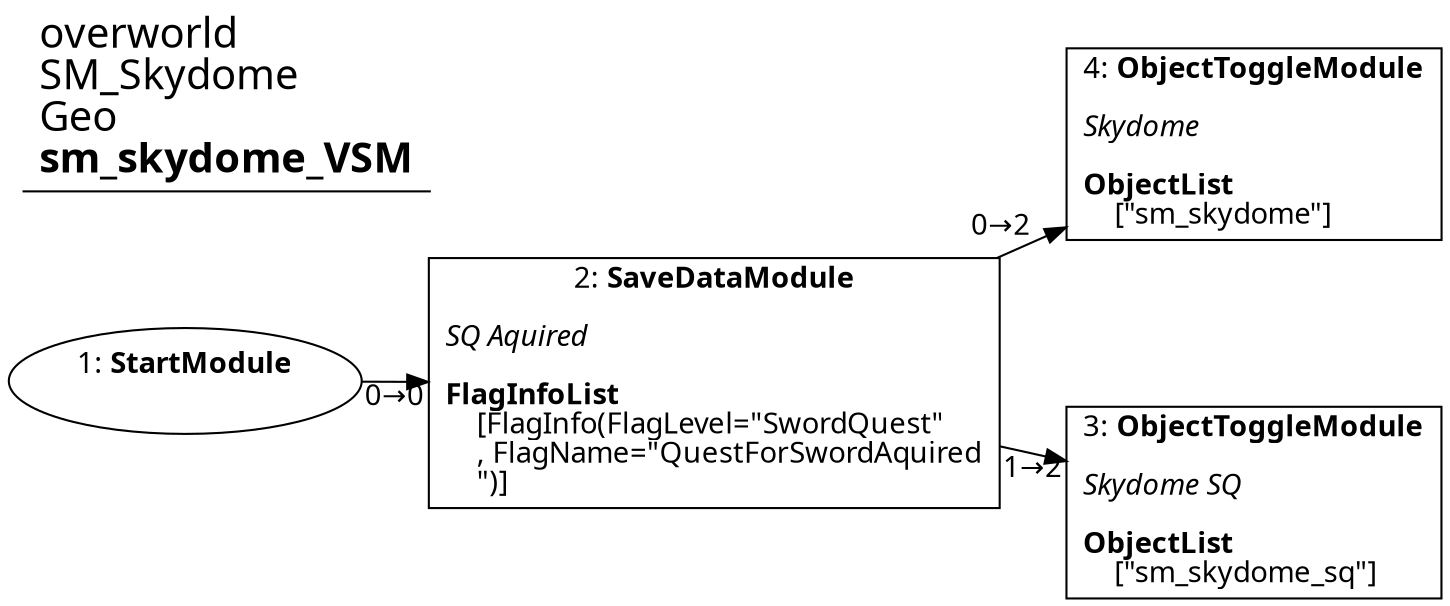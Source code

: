 digraph {
    layout = fdp;
    overlap = prism;
    sep = "+16";
    splines = spline;

    node [ shape = box ];

    graph [ fontname = "Segoe UI" ];
    node [ fontname = "Segoe UI" ];
    edge [ fontname = "Segoe UI" ];

    1 [ label = <1: <b>StartModule</b><br/><br/>> ];
    1 [ shape = oval ]
    1 [ pos = "0.22500001,-0.29200003!" ];
    1 -> 2 [ label = "0→0" ];

    2 [ label = <2: <b>SaveDataModule</b><br/><br/><i>SQ Aquired<br align="left"/></i><br align="left"/><b>FlagInfoList</b><br align="left"/>    [FlagInfo(FlagLevel=&quot;SwordQuest&quot;<br align="left"/>    , FlagName=&quot;QuestForSwordAquired<br align="left"/>    &quot;)]<br align="left"/>> ];
    2 [ pos = "0.45000002,-0.29200003!" ];
    2 -> 3 [ label = "1→2" ];
    2 -> 4 [ label = "0→2" ];

    3 [ label = <3: <b>ObjectToggleModule</b><br/><br/><i>Skydome SQ<br align="left"/></i><br align="left"/><b>ObjectList</b><br align="left"/>    [&quot;sm_skydome_sq&quot;]<br align="left"/>> ];
    3 [ pos = "0.75500005,-0.36!" ];

    4 [ label = <4: <b>ObjectToggleModule</b><br/><br/><i>Skydome<br align="left"/></i><br align="left"/><b>ObjectList</b><br align="left"/>    [&quot;sm_skydome&quot;]<br align="left"/>> ];
    4 [ pos = "0.749,-0.16000001!" ];

    title [ pos = "0.224,-0.15900001!" ];
    title [ shape = underline ];
    title [ label = <<font point-size="20">overworld<br align="left"/>SM_Skydome<br align="left"/>Geo<br align="left"/><b>sm_skydome_VSM</b><br align="left"/></font>> ];
}
